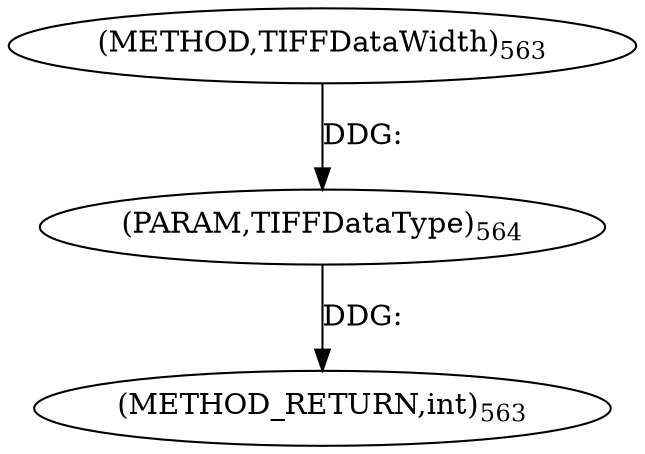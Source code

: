 digraph "TIFFDataWidth" {  
"9196" [label = <(METHOD,TIFFDataWidth)<SUB>563</SUB>> ]
"9198" [label = <(METHOD_RETURN,int)<SUB>563</SUB>> ]
"9197" [label = <(PARAM,TIFFDataType)<SUB>564</SUB>> ]
  "9197" -> "9198"  [ label = "DDG: "] 
  "9196" -> "9197"  [ label = "DDG: "] 
}
